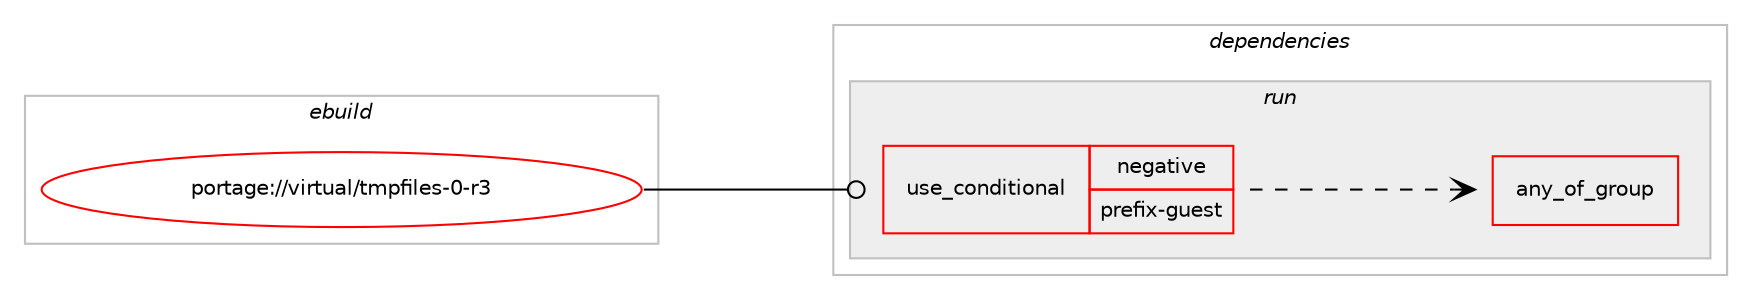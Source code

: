 digraph prolog {

# *************
# Graph options
# *************

newrank=true;
concentrate=true;
compound=true;
graph [rankdir=LR,fontname=Helvetica,fontsize=10,ranksep=1.5];#, ranksep=2.5, nodesep=0.2];
edge  [arrowhead=vee];
node  [fontname=Helvetica,fontsize=10];

# **********
# The ebuild
# **********

subgraph cluster_leftcol {
color=gray;
rank=same;
label=<<i>ebuild</i>>;
id [label="portage://virtual/tmpfiles-0-r3", color=red, width=4, href="../virtual/tmpfiles-0-r3.svg"];
}

# ****************
# The dependencies
# ****************

subgraph cluster_midcol {
color=gray;
label=<<i>dependencies</i>>;
subgraph cluster_compile {
fillcolor="#eeeeee";
style=filled;
label=<<i>compile</i>>;
}
subgraph cluster_compileandrun {
fillcolor="#eeeeee";
style=filled;
label=<<i>compile and run</i>>;
}
subgraph cluster_run {
fillcolor="#eeeeee";
style=filled;
label=<<i>run</i>>;
subgraph cond127 {
dependency1687 [label=<<TABLE BORDER="0" CELLBORDER="1" CELLSPACING="0" CELLPADDING="4"><TR><TD ROWSPAN="3" CELLPADDING="10">use_conditional</TD></TR><TR><TD>negative</TD></TR><TR><TD>prefix-guest</TD></TR></TABLE>>, shape=none, color=red];
subgraph any97 {
dependency1688 [label=<<TABLE BORDER="0" CELLBORDER="1" CELLSPACING="0" CELLPADDING="4"><TR><TD CELLPADDING="10">any_of_group</TD></TR></TABLE>>, shape=none, color=red];# *** BEGIN UNKNOWN DEPENDENCY TYPE (TODO) ***
# dependency1688 -> package_dependency(portage://virtual/tmpfiles-0-r3,run,no,sys-apps,systemd-utils,none,[,,],[],[use(enable(tmpfiles),none)])
# *** END UNKNOWN DEPENDENCY TYPE (TODO) ***

# *** BEGIN UNKNOWN DEPENDENCY TYPE (TODO) ***
# dependency1688 -> package_dependency(portage://virtual/tmpfiles-0-r3,run,no,sys-apps,systemd-tmpfiles,none,[,,],[],[])
# *** END UNKNOWN DEPENDENCY TYPE (TODO) ***

# *** BEGIN UNKNOWN DEPENDENCY TYPE (TODO) ***
# dependency1688 -> package_dependency(portage://virtual/tmpfiles-0-r3,run,no,sys-apps,systemd,none,[,,],[],[])
# *** END UNKNOWN DEPENDENCY TYPE (TODO) ***

}
dependency1687:e -> dependency1688:w [weight=20,style="dashed",arrowhead="vee"];
}
id:e -> dependency1687:w [weight=20,style="solid",arrowhead="odot"];
}
}

# **************
# The candidates
# **************

subgraph cluster_choices {
rank=same;
color=gray;
label=<<i>candidates</i>>;

}

}
